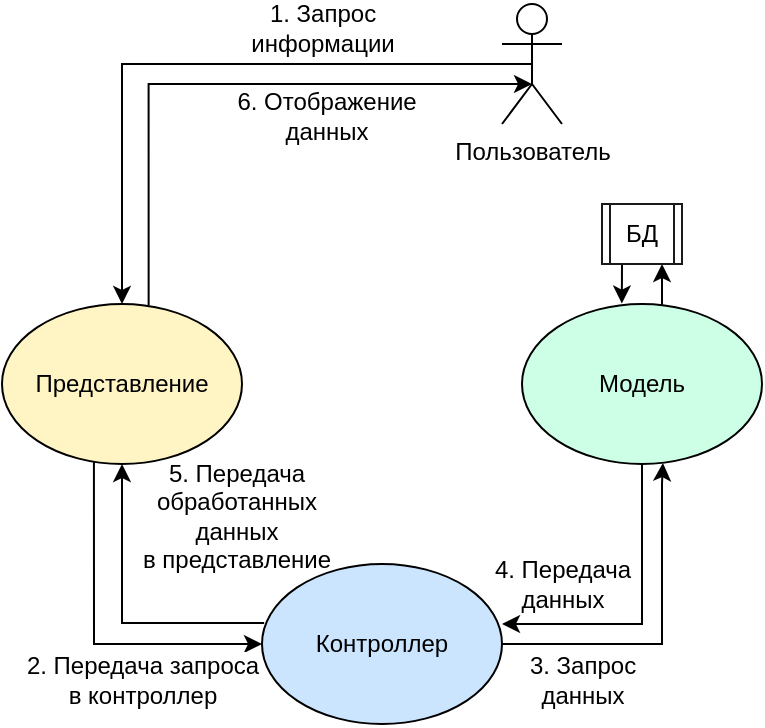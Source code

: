<mxfile version="10.7.5" type="github"><diagram id="UYx2W0gceYWlQuITl6Nt" name="Page-1"><mxGraphModel dx="568" dy="477" grid="1" gridSize="10" guides="1" tooltips="1" connect="1" arrows="1" fold="1" page="1" pageScale="1" pageWidth="827" pageHeight="1169" math="0" shadow="0"><root><mxCell id="0"/><mxCell id="1" parent="0"/><mxCell id="xLJSZflX8ClqEtuebf8T-11" style="edgeStyle=orthogonalEdgeStyle;rounded=0;orthogonalLoop=1;jettySize=auto;html=1;exitX=0.5;exitY=1;exitDx=0;exitDy=0;entryX=1;entryY=0.375;entryDx=0;entryDy=0;entryPerimeter=0;" parent="1" source="xLJSZflX8ClqEtuebf8T-1" target="xLJSZflX8ClqEtuebf8T-2" edge="1"><mxGeometry relative="1" as="geometry"/></mxCell><mxCell id="xLJSZflX8ClqEtuebf8T-12" value="4. Передача&lt;br&gt;данных&lt;br&gt;" style="text;html=1;resizable=0;points=[];align=center;verticalAlign=middle;labelBackgroundColor=#ffffff;" parent="xLJSZflX8ClqEtuebf8T-11" vertex="1" connectable="0"><mxGeometry x="-0.307" y="-1" relative="1" as="geometry"><mxPoint x="-39" y="8" as="offset"/></mxGeometry></mxCell><mxCell id="BPNSF7JvAaM4A-bvVt2R-3" style="edgeStyle=orthogonalEdgeStyle;rounded=0;orthogonalLoop=1;jettySize=auto;html=1;exitX=0.5;exitY=0;exitDx=0;exitDy=0;entryX=0.75;entryY=1;entryDx=0;entryDy=0;" edge="1" parent="1" source="xLJSZflX8ClqEtuebf8T-1" target="BPNSF7JvAaM4A-bvVt2R-1"><mxGeometry relative="1" as="geometry"><Array as="points"><mxPoint x="560" y="200"/><mxPoint x="570" y="200"/></Array></mxGeometry></mxCell><mxCell id="xLJSZflX8ClqEtuebf8T-1" value="Модель" style="ellipse;whiteSpace=wrap;html=1;fillColor=#CCFFE6;" parent="1" vertex="1"><mxGeometry x="500" y="190" width="120" height="80" as="geometry"/></mxCell><mxCell id="xLJSZflX8ClqEtuebf8T-9" style="edgeStyle=orthogonalEdgeStyle;rounded=0;orthogonalLoop=1;jettySize=auto;html=1;exitX=1;exitY=0.5;exitDx=0;exitDy=0;entryX=0.587;entryY=0.994;entryDx=0;entryDy=0;entryPerimeter=0;" parent="1" source="xLJSZflX8ClqEtuebf8T-2" target="xLJSZflX8ClqEtuebf8T-1" edge="1"><mxGeometry relative="1" as="geometry"><Array as="points"><mxPoint x="570" y="360"/><mxPoint x="570" y="280"/></Array></mxGeometry></mxCell><mxCell id="xLJSZflX8ClqEtuebf8T-10" value="3. Запрос&lt;br&gt;данных&lt;br&gt;" style="text;html=1;resizable=0;points=[];align=center;verticalAlign=middle;labelBackgroundColor=#ffffff;" parent="xLJSZflX8ClqEtuebf8T-9" vertex="1" connectable="0"><mxGeometry x="-0.059" y="31" relative="1" as="geometry"><mxPoint x="-9" y="18" as="offset"/></mxGeometry></mxCell><mxCell id="xLJSZflX8ClqEtuebf8T-13" style="edgeStyle=orthogonalEdgeStyle;rounded=0;orthogonalLoop=1;jettySize=auto;html=1;exitX=0.009;exitY=0.369;exitDx=0;exitDy=0;entryX=0.5;entryY=1;entryDx=0;entryDy=0;exitPerimeter=0;" parent="1" source="xLJSZflX8ClqEtuebf8T-2" target="xLJSZflX8ClqEtuebf8T-3" edge="1"><mxGeometry relative="1" as="geometry"/></mxCell><mxCell id="xLJSZflX8ClqEtuebf8T-14" value="5. Передача&lt;br&gt;обработанных&lt;br&gt;данных&lt;br&gt;в представление&lt;br&gt;" style="text;html=1;resizable=0;points=[];align=center;verticalAlign=middle;labelBackgroundColor=#ffffff;" parent="xLJSZflX8ClqEtuebf8T-13" vertex="1" connectable="0"><mxGeometry x="0.68" relative="1" as="geometry"><mxPoint x="57" y="2" as="offset"/></mxGeometry></mxCell><mxCell id="xLJSZflX8ClqEtuebf8T-2" value="Контроллер" style="ellipse;whiteSpace=wrap;html=1;fillColor=#CCE5FF;" parent="1" vertex="1"><mxGeometry x="370" y="320" width="120" height="80" as="geometry"/></mxCell><mxCell id="xLJSZflX8ClqEtuebf8T-7" style="edgeStyle=orthogonalEdgeStyle;rounded=0;orthogonalLoop=1;jettySize=auto;html=1;exitX=0.383;exitY=0.988;exitDx=0;exitDy=0;entryX=0;entryY=0.5;entryDx=0;entryDy=0;exitPerimeter=0;" parent="1" source="xLJSZflX8ClqEtuebf8T-3" target="xLJSZflX8ClqEtuebf8T-2" edge="1"><mxGeometry relative="1" as="geometry"><Array as="points"><mxPoint x="286" y="360"/></Array></mxGeometry></mxCell><mxCell id="xLJSZflX8ClqEtuebf8T-8" value="2. Передача запроса&lt;br&gt;в контроллер&lt;br&gt;" style="text;html=1;resizable=0;points=[];align=center;verticalAlign=middle;labelBackgroundColor=#ffffff;" parent="xLJSZflX8ClqEtuebf8T-7" vertex="1" connectable="0"><mxGeometry x="-0.333" y="1" relative="1" as="geometry"><mxPoint x="23" y="50.5" as="offset"/></mxGeometry></mxCell><mxCell id="xLJSZflX8ClqEtuebf8T-15" style="edgeStyle=orthogonalEdgeStyle;rounded=0;orthogonalLoop=1;jettySize=auto;html=1;exitX=0.611;exitY=0.008;exitDx=0;exitDy=0;entryX=0.5;entryY=0.667;entryDx=0;entryDy=0;entryPerimeter=0;exitPerimeter=0;" parent="1" source="xLJSZflX8ClqEtuebf8T-3" target="xLJSZflX8ClqEtuebf8T-4" edge="1"><mxGeometry relative="1" as="geometry"><Array as="points"><mxPoint x="313" y="80"/></Array></mxGeometry></mxCell><mxCell id="xLJSZflX8ClqEtuebf8T-16" value="6. Отображение&lt;br&gt;данных" style="text;html=1;resizable=0;points=[];align=center;verticalAlign=middle;labelBackgroundColor=#ffffff;" parent="xLJSZflX8ClqEtuebf8T-15" vertex="1" connectable="0"><mxGeometry x="-0.506" y="1" relative="1" as="geometry"><mxPoint x="89.5" y="-20" as="offset"/></mxGeometry></mxCell><mxCell id="xLJSZflX8ClqEtuebf8T-3" value="Представление" style="ellipse;whiteSpace=wrap;html=1;fillColor=#FFF4C3;" parent="1" vertex="1"><mxGeometry x="240" y="190" width="120" height="80" as="geometry"/></mxCell><mxCell id="xLJSZflX8ClqEtuebf8T-5" style="edgeStyle=orthogonalEdgeStyle;rounded=0;orthogonalLoop=1;jettySize=auto;html=1;exitX=0.5;exitY=0.5;exitDx=0;exitDy=0;exitPerimeter=0;entryX=0.5;entryY=0;entryDx=0;entryDy=0;" parent="1" source="xLJSZflX8ClqEtuebf8T-4" target="xLJSZflX8ClqEtuebf8T-3" edge="1"><mxGeometry relative="1" as="geometry"/></mxCell><mxCell id="xLJSZflX8ClqEtuebf8T-6" value="1. Запрос&lt;br&gt;информации&lt;br&gt;" style="text;html=1;resizable=0;points=[];align=center;verticalAlign=middle;labelBackgroundColor=#ffffff;" parent="xLJSZflX8ClqEtuebf8T-5" vertex="1" connectable="0"><mxGeometry x="0.04" y="44" relative="1" as="geometry"><mxPoint x="64" y="-62" as="offset"/></mxGeometry></mxCell><mxCell id="xLJSZflX8ClqEtuebf8T-4" value="Пользователь" style="shape=umlActor;verticalLabelPosition=bottom;labelBackgroundColor=#ffffff;verticalAlign=top;html=1;outlineConnect=0;" parent="1" vertex="1"><mxGeometry x="490" y="40" width="30" height="60" as="geometry"/></mxCell><mxCell id="BPNSF7JvAaM4A-bvVt2R-2" style="edgeStyle=orthogonalEdgeStyle;rounded=0;orthogonalLoop=1;jettySize=auto;html=1;exitX=0.25;exitY=1;exitDx=0;exitDy=0;entryX=0.416;entryY=-0.003;entryDx=0;entryDy=0;entryPerimeter=0;" edge="1" parent="1" source="BPNSF7JvAaM4A-bvVt2R-1" target="xLJSZflX8ClqEtuebf8T-1"><mxGeometry relative="1" as="geometry"/></mxCell><mxCell id="BPNSF7JvAaM4A-bvVt2R-1" value="БД" style="shape=process;whiteSpace=wrap;html=1;backgroundOutline=1;strokeColor=#1A1A1A;fillColor=#FFFFFF;" vertex="1" parent="1"><mxGeometry x="540" y="140" width="40" height="30" as="geometry"/></mxCell></root></mxGraphModel></diagram></mxfile>